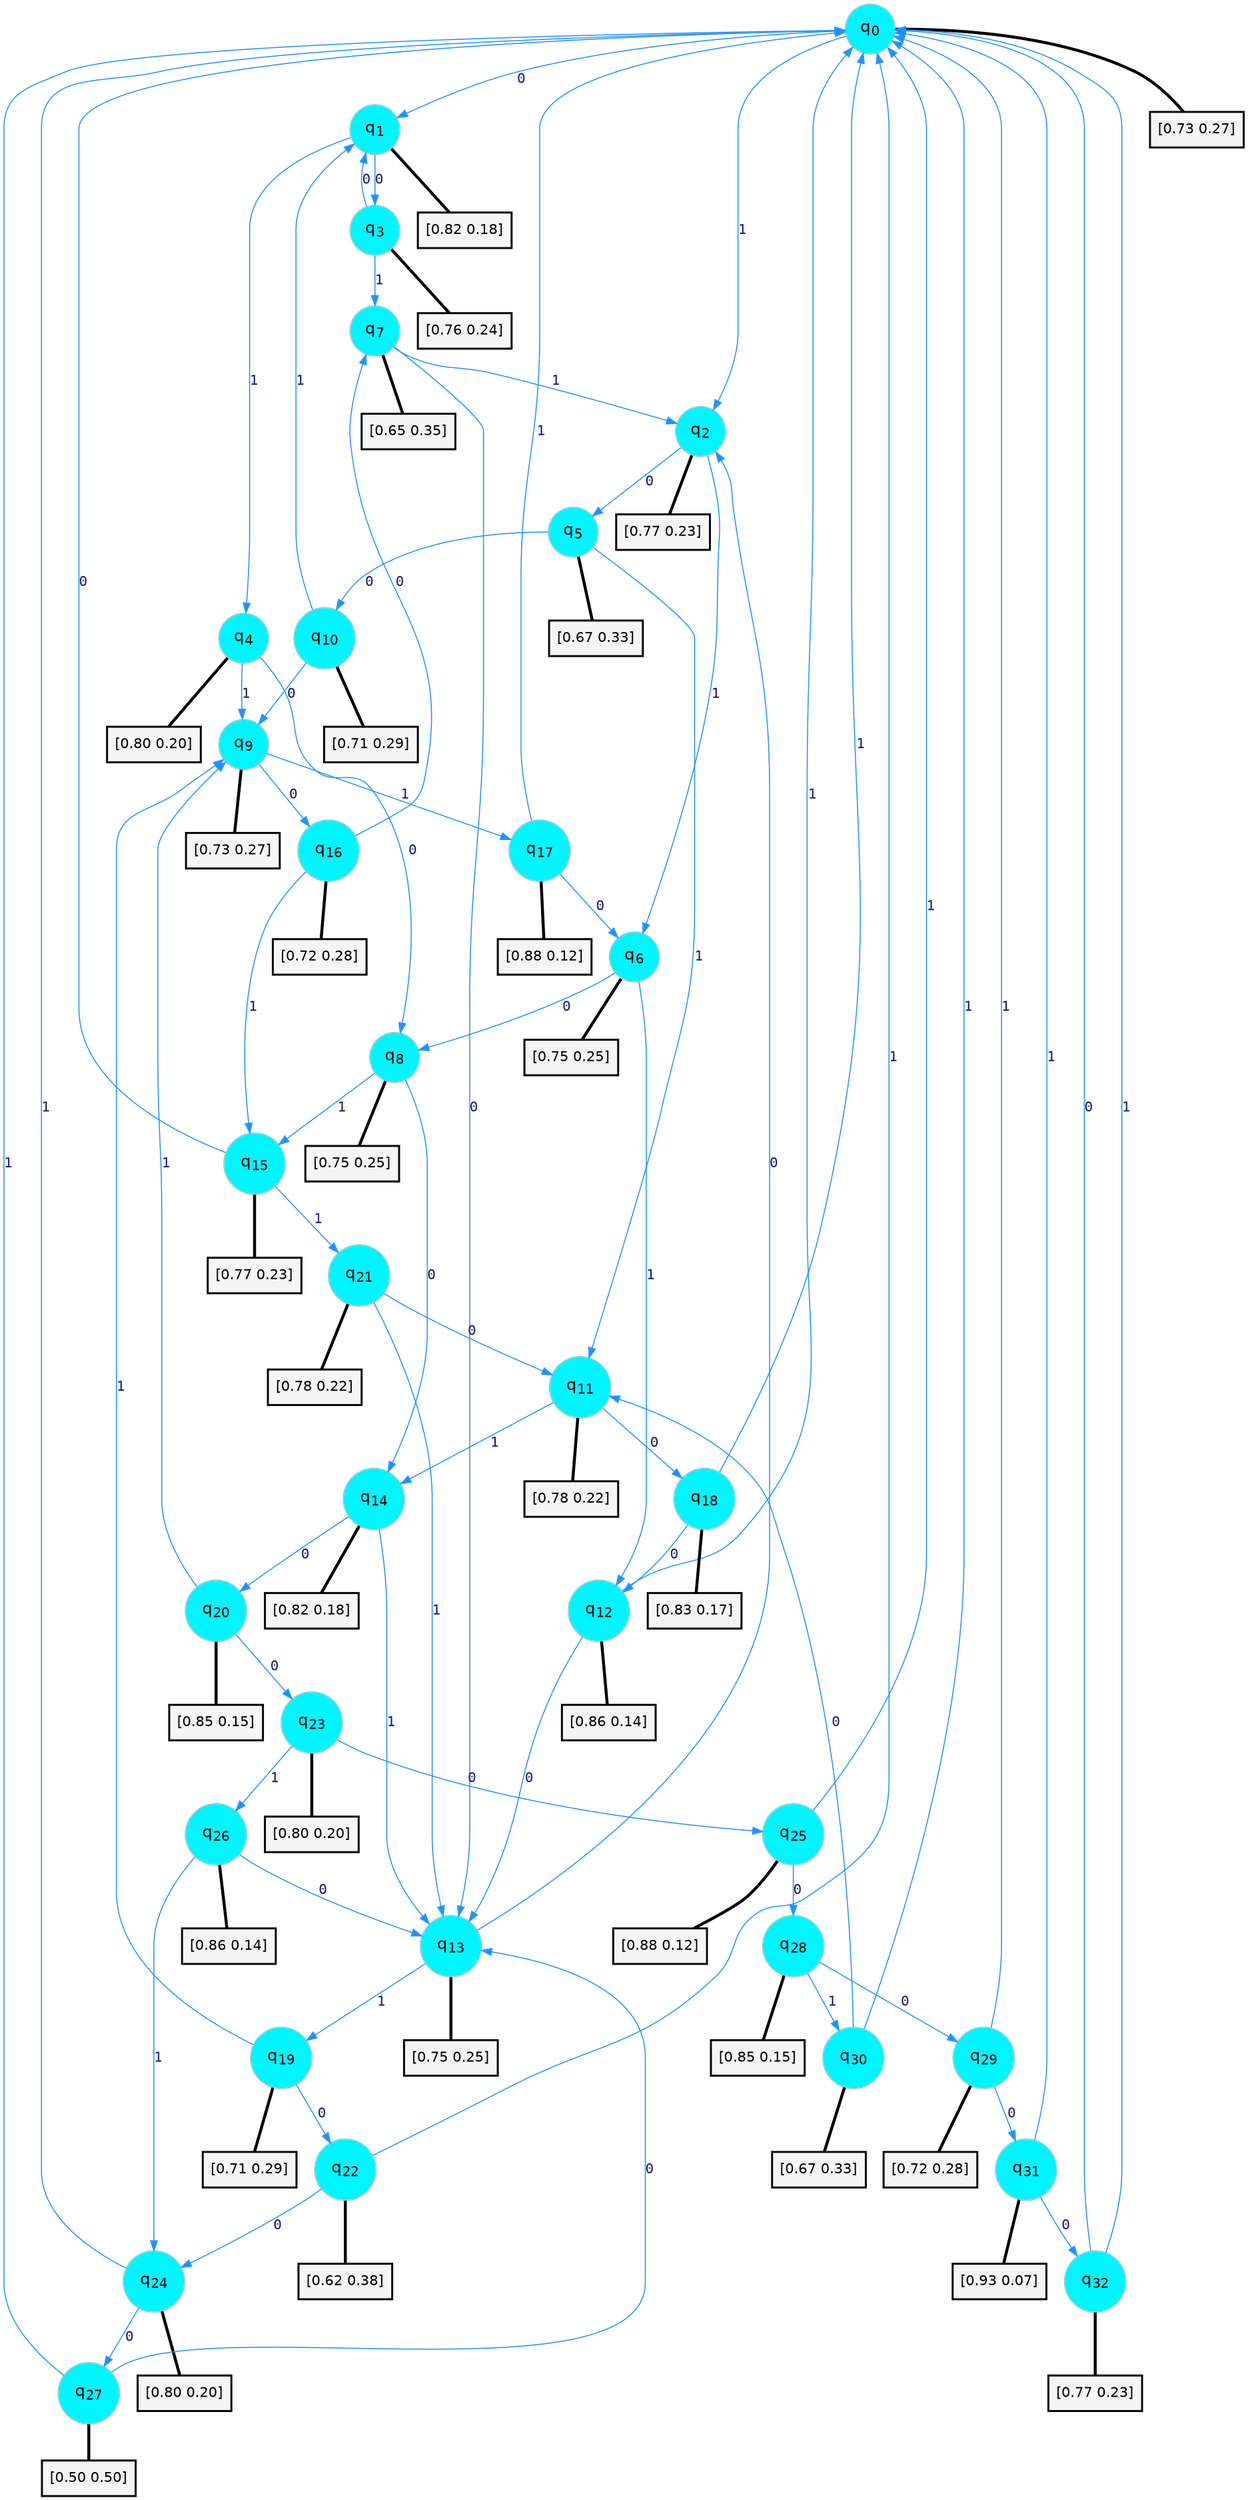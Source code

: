 digraph G {
graph [
bgcolor=transparent, dpi=300, rankdir=TD, size="40,25"];
node [
color=gray, fillcolor=turquoise1, fontcolor=black, fontname=Helvetica, fontsize=16, fontweight=bold, shape=circle, style=filled];
edge [
arrowsize=1, color=dodgerblue1, fontcolor=midnightblue, fontname=courier, fontweight=bold, penwidth=1, style=solid, weight=20];
0[label=<q<SUB>0</SUB>>];
1[label=<q<SUB>1</SUB>>];
2[label=<q<SUB>2</SUB>>];
3[label=<q<SUB>3</SUB>>];
4[label=<q<SUB>4</SUB>>];
5[label=<q<SUB>5</SUB>>];
6[label=<q<SUB>6</SUB>>];
7[label=<q<SUB>7</SUB>>];
8[label=<q<SUB>8</SUB>>];
9[label=<q<SUB>9</SUB>>];
10[label=<q<SUB>10</SUB>>];
11[label=<q<SUB>11</SUB>>];
12[label=<q<SUB>12</SUB>>];
13[label=<q<SUB>13</SUB>>];
14[label=<q<SUB>14</SUB>>];
15[label=<q<SUB>15</SUB>>];
16[label=<q<SUB>16</SUB>>];
17[label=<q<SUB>17</SUB>>];
18[label=<q<SUB>18</SUB>>];
19[label=<q<SUB>19</SUB>>];
20[label=<q<SUB>20</SUB>>];
21[label=<q<SUB>21</SUB>>];
22[label=<q<SUB>22</SUB>>];
23[label=<q<SUB>23</SUB>>];
24[label=<q<SUB>24</SUB>>];
25[label=<q<SUB>25</SUB>>];
26[label=<q<SUB>26</SUB>>];
27[label=<q<SUB>27</SUB>>];
28[label=<q<SUB>28</SUB>>];
29[label=<q<SUB>29</SUB>>];
30[label=<q<SUB>30</SUB>>];
31[label=<q<SUB>31</SUB>>];
32[label=<q<SUB>32</SUB>>];
33[label="[0.73 0.27]", shape=box,fontcolor=black, fontname=Helvetica, fontsize=14, penwidth=2, fillcolor=whitesmoke,color=black];
34[label="[0.82 0.18]", shape=box,fontcolor=black, fontname=Helvetica, fontsize=14, penwidth=2, fillcolor=whitesmoke,color=black];
35[label="[0.77 0.23]", shape=box,fontcolor=black, fontname=Helvetica, fontsize=14, penwidth=2, fillcolor=whitesmoke,color=black];
36[label="[0.76 0.24]", shape=box,fontcolor=black, fontname=Helvetica, fontsize=14, penwidth=2, fillcolor=whitesmoke,color=black];
37[label="[0.80 0.20]", shape=box,fontcolor=black, fontname=Helvetica, fontsize=14, penwidth=2, fillcolor=whitesmoke,color=black];
38[label="[0.67 0.33]", shape=box,fontcolor=black, fontname=Helvetica, fontsize=14, penwidth=2, fillcolor=whitesmoke,color=black];
39[label="[0.75 0.25]", shape=box,fontcolor=black, fontname=Helvetica, fontsize=14, penwidth=2, fillcolor=whitesmoke,color=black];
40[label="[0.65 0.35]", shape=box,fontcolor=black, fontname=Helvetica, fontsize=14, penwidth=2, fillcolor=whitesmoke,color=black];
41[label="[0.75 0.25]", shape=box,fontcolor=black, fontname=Helvetica, fontsize=14, penwidth=2, fillcolor=whitesmoke,color=black];
42[label="[0.73 0.27]", shape=box,fontcolor=black, fontname=Helvetica, fontsize=14, penwidth=2, fillcolor=whitesmoke,color=black];
43[label="[0.71 0.29]", shape=box,fontcolor=black, fontname=Helvetica, fontsize=14, penwidth=2, fillcolor=whitesmoke,color=black];
44[label="[0.78 0.22]", shape=box,fontcolor=black, fontname=Helvetica, fontsize=14, penwidth=2, fillcolor=whitesmoke,color=black];
45[label="[0.86 0.14]", shape=box,fontcolor=black, fontname=Helvetica, fontsize=14, penwidth=2, fillcolor=whitesmoke,color=black];
46[label="[0.75 0.25]", shape=box,fontcolor=black, fontname=Helvetica, fontsize=14, penwidth=2, fillcolor=whitesmoke,color=black];
47[label="[0.82 0.18]", shape=box,fontcolor=black, fontname=Helvetica, fontsize=14, penwidth=2, fillcolor=whitesmoke,color=black];
48[label="[0.77 0.23]", shape=box,fontcolor=black, fontname=Helvetica, fontsize=14, penwidth=2, fillcolor=whitesmoke,color=black];
49[label="[0.72 0.28]", shape=box,fontcolor=black, fontname=Helvetica, fontsize=14, penwidth=2, fillcolor=whitesmoke,color=black];
50[label="[0.88 0.12]", shape=box,fontcolor=black, fontname=Helvetica, fontsize=14, penwidth=2, fillcolor=whitesmoke,color=black];
51[label="[0.83 0.17]", shape=box,fontcolor=black, fontname=Helvetica, fontsize=14, penwidth=2, fillcolor=whitesmoke,color=black];
52[label="[0.71 0.29]", shape=box,fontcolor=black, fontname=Helvetica, fontsize=14, penwidth=2, fillcolor=whitesmoke,color=black];
53[label="[0.85 0.15]", shape=box,fontcolor=black, fontname=Helvetica, fontsize=14, penwidth=2, fillcolor=whitesmoke,color=black];
54[label="[0.78 0.22]", shape=box,fontcolor=black, fontname=Helvetica, fontsize=14, penwidth=2, fillcolor=whitesmoke,color=black];
55[label="[0.62 0.38]", shape=box,fontcolor=black, fontname=Helvetica, fontsize=14, penwidth=2, fillcolor=whitesmoke,color=black];
56[label="[0.80 0.20]", shape=box,fontcolor=black, fontname=Helvetica, fontsize=14, penwidth=2, fillcolor=whitesmoke,color=black];
57[label="[0.80 0.20]", shape=box,fontcolor=black, fontname=Helvetica, fontsize=14, penwidth=2, fillcolor=whitesmoke,color=black];
58[label="[0.88 0.12]", shape=box,fontcolor=black, fontname=Helvetica, fontsize=14, penwidth=2, fillcolor=whitesmoke,color=black];
59[label="[0.86 0.14]", shape=box,fontcolor=black, fontname=Helvetica, fontsize=14, penwidth=2, fillcolor=whitesmoke,color=black];
60[label="[0.50 0.50]", shape=box,fontcolor=black, fontname=Helvetica, fontsize=14, penwidth=2, fillcolor=whitesmoke,color=black];
61[label="[0.85 0.15]", shape=box,fontcolor=black, fontname=Helvetica, fontsize=14, penwidth=2, fillcolor=whitesmoke,color=black];
62[label="[0.72 0.28]", shape=box,fontcolor=black, fontname=Helvetica, fontsize=14, penwidth=2, fillcolor=whitesmoke,color=black];
63[label="[0.67 0.33]", shape=box,fontcolor=black, fontname=Helvetica, fontsize=14, penwidth=2, fillcolor=whitesmoke,color=black];
64[label="[0.93 0.07]", shape=box,fontcolor=black, fontname=Helvetica, fontsize=14, penwidth=2, fillcolor=whitesmoke,color=black];
65[label="[0.77 0.23]", shape=box,fontcolor=black, fontname=Helvetica, fontsize=14, penwidth=2, fillcolor=whitesmoke,color=black];
0->1 [label=0];
0->2 [label=1];
0->33 [arrowhead=none, penwidth=3,color=black];
1->3 [label=0];
1->4 [label=1];
1->34 [arrowhead=none, penwidth=3,color=black];
2->5 [label=0];
2->6 [label=1];
2->35 [arrowhead=none, penwidth=3,color=black];
3->1 [label=0];
3->7 [label=1];
3->36 [arrowhead=none, penwidth=3,color=black];
4->8 [label=0];
4->9 [label=1];
4->37 [arrowhead=none, penwidth=3,color=black];
5->10 [label=0];
5->11 [label=1];
5->38 [arrowhead=none, penwidth=3,color=black];
6->8 [label=0];
6->12 [label=1];
6->39 [arrowhead=none, penwidth=3,color=black];
7->13 [label=0];
7->2 [label=1];
7->40 [arrowhead=none, penwidth=3,color=black];
8->14 [label=0];
8->15 [label=1];
8->41 [arrowhead=none, penwidth=3,color=black];
9->16 [label=0];
9->17 [label=1];
9->42 [arrowhead=none, penwidth=3,color=black];
10->9 [label=0];
10->1 [label=1];
10->43 [arrowhead=none, penwidth=3,color=black];
11->18 [label=0];
11->14 [label=1];
11->44 [arrowhead=none, penwidth=3,color=black];
12->13 [label=0];
12->0 [label=1];
12->45 [arrowhead=none, penwidth=3,color=black];
13->2 [label=0];
13->19 [label=1];
13->46 [arrowhead=none, penwidth=3,color=black];
14->20 [label=0];
14->13 [label=1];
14->47 [arrowhead=none, penwidth=3,color=black];
15->0 [label=0];
15->21 [label=1];
15->48 [arrowhead=none, penwidth=3,color=black];
16->7 [label=0];
16->15 [label=1];
16->49 [arrowhead=none, penwidth=3,color=black];
17->6 [label=0];
17->0 [label=1];
17->50 [arrowhead=none, penwidth=3,color=black];
18->12 [label=0];
18->0 [label=1];
18->51 [arrowhead=none, penwidth=3,color=black];
19->22 [label=0];
19->9 [label=1];
19->52 [arrowhead=none, penwidth=3,color=black];
20->23 [label=0];
20->9 [label=1];
20->53 [arrowhead=none, penwidth=3,color=black];
21->11 [label=0];
21->13 [label=1];
21->54 [arrowhead=none, penwidth=3,color=black];
22->24 [label=0];
22->0 [label=1];
22->55 [arrowhead=none, penwidth=3,color=black];
23->25 [label=0];
23->26 [label=1];
23->56 [arrowhead=none, penwidth=3,color=black];
24->27 [label=0];
24->0 [label=1];
24->57 [arrowhead=none, penwidth=3,color=black];
25->28 [label=0];
25->0 [label=1];
25->58 [arrowhead=none, penwidth=3,color=black];
26->13 [label=0];
26->24 [label=1];
26->59 [arrowhead=none, penwidth=3,color=black];
27->13 [label=0];
27->0 [label=1];
27->60 [arrowhead=none, penwidth=3,color=black];
28->29 [label=0];
28->30 [label=1];
28->61 [arrowhead=none, penwidth=3,color=black];
29->31 [label=0];
29->0 [label=1];
29->62 [arrowhead=none, penwidth=3,color=black];
30->11 [label=0];
30->0 [label=1];
30->63 [arrowhead=none, penwidth=3,color=black];
31->32 [label=0];
31->0 [label=1];
31->64 [arrowhead=none, penwidth=3,color=black];
32->0 [label=0];
32->0 [label=1];
32->65 [arrowhead=none, penwidth=3,color=black];
}

